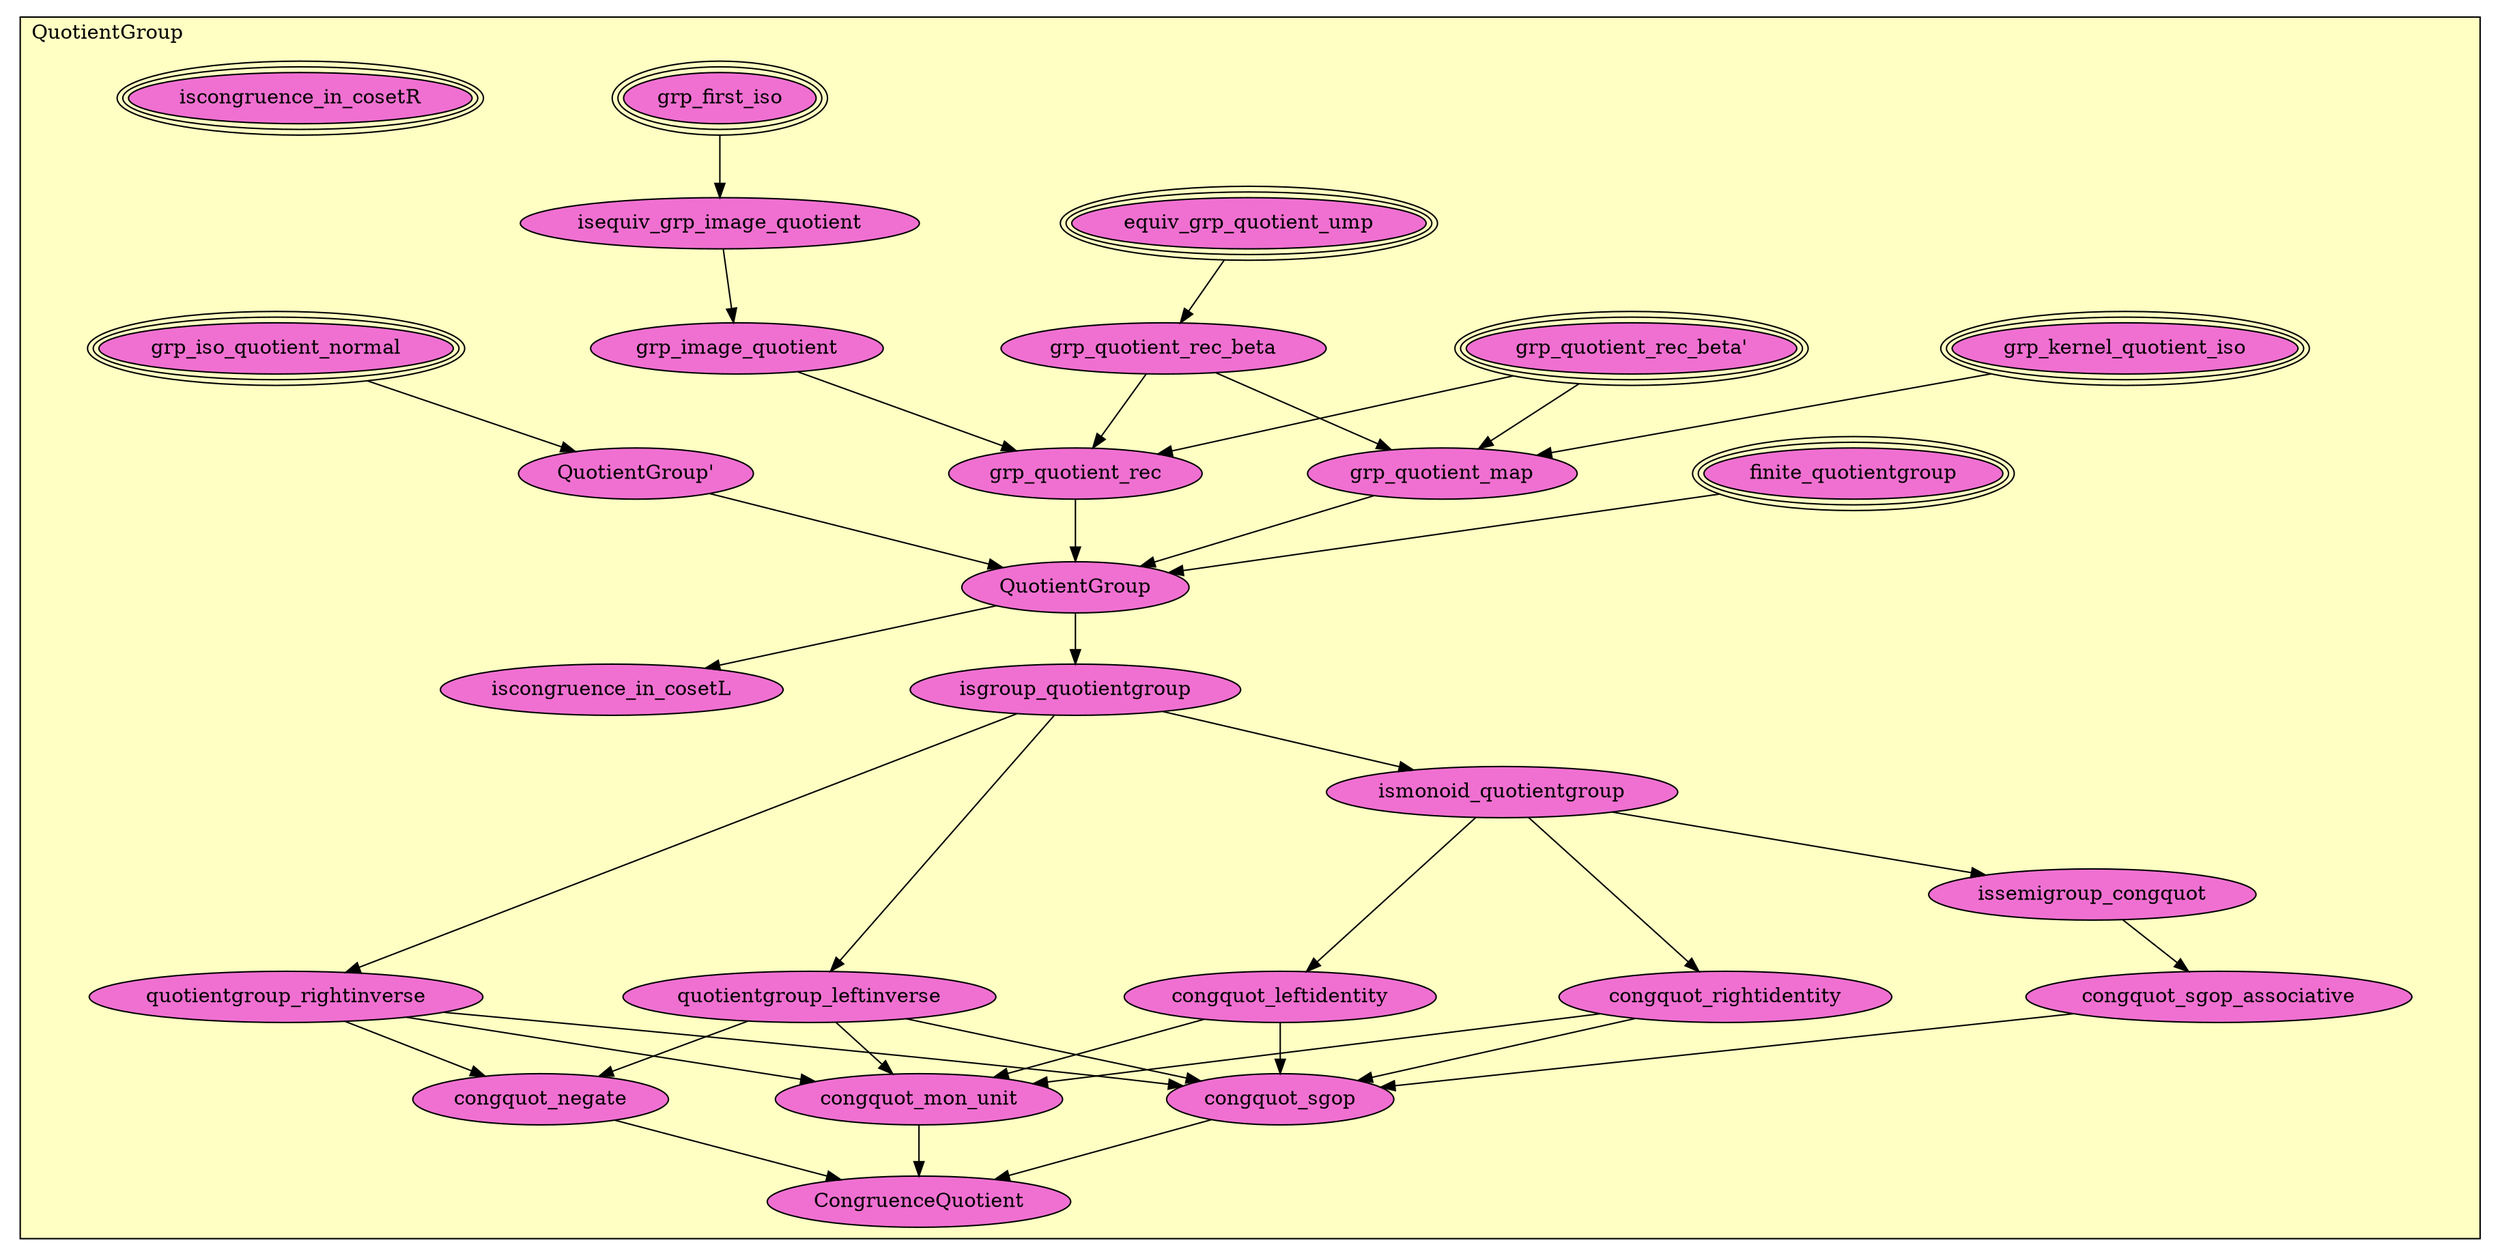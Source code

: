 digraph HoTT_Algebra_Groups_QuotientGroup {
  graph [ratio=0.5]
  node [style=filled]
QuotientGroup_grp_kernel_quotient_iso [label="grp_kernel_quotient_iso", URL=<QuotientGroup.html#grp_kernel_quotient_iso>, peripheries=3, fillcolor="#F070D1"] ;
QuotientGroup_finite_quotientgroup [label="finite_quotientgroup", URL=<QuotientGroup.html#finite_quotientgroup>, peripheries=3, fillcolor="#F070D1"] ;
QuotientGroup_grp_first_iso [label="grp_first_iso", URL=<QuotientGroup.html#grp_first_iso>, peripheries=3, fillcolor="#F070D1"] ;
QuotientGroup_isequiv_grp_image_quotient [label="isequiv_grp_image_quotient", URL=<QuotientGroup.html#isequiv_grp_image_quotient>, fillcolor="#F070D1"] ;
QuotientGroup_grp_image_quotient [label="grp_image_quotient", URL=<QuotientGroup.html#grp_image_quotient>, fillcolor="#F070D1"] ;
QuotientGroup_equiv_grp_quotient_ump [label="equiv_grp_quotient_ump", URL=<QuotientGroup.html#equiv_grp_quotient_ump>, peripheries=3, fillcolor="#F070D1"] ;
QuotientGroup_grp_iso_quotient_normal [label="grp_iso_quotient_normal", URL=<QuotientGroup.html#grp_iso_quotient_normal>, peripheries=3, fillcolor="#F070D1"] ;
QuotientGroup_grp_quotient_rec_beta_ [label="grp_quotient_rec_beta'", URL=<QuotientGroup.html#grp_quotient_rec_beta'>, peripheries=3, fillcolor="#F070D1"] ;
QuotientGroup_grp_quotient_rec_beta [label="grp_quotient_rec_beta", URL=<QuotientGroup.html#grp_quotient_rec_beta>, fillcolor="#F070D1"] ;
QuotientGroup_QuotientGroup_ [label="QuotientGroup'", URL=<QuotientGroup.html#QuotientGroup'>, fillcolor="#F070D1"] ;
QuotientGroup_grp_quotient_rec [label="grp_quotient_rec", URL=<QuotientGroup.html#grp_quotient_rec>, fillcolor="#F070D1"] ;
QuotientGroup_grp_quotient_map [label="grp_quotient_map", URL=<QuotientGroup.html#grp_quotient_map>, fillcolor="#F070D1"] ;
QuotientGroup_QuotientGroup [label="QuotientGroup", URL=<QuotientGroup.html#QuotientGroup>, fillcolor="#F070D1"] ;
QuotientGroup_iscongruence_in_cosetR [label="iscongruence_in_cosetR", URL=<QuotientGroup.html#iscongruence_in_cosetR>, peripheries=3, fillcolor="#F070D1"] ;
QuotientGroup_iscongruence_in_cosetL [label="iscongruence_in_cosetL", URL=<QuotientGroup.html#iscongruence_in_cosetL>, fillcolor="#F070D1"] ;
QuotientGroup_isgroup_quotientgroup [label="isgroup_quotientgroup", URL=<QuotientGroup.html#isgroup_quotientgroup>, fillcolor="#F070D1"] ;
QuotientGroup_quotientgroup_rightinverse [label="quotientgroup_rightinverse", URL=<QuotientGroup.html#quotientgroup_rightinverse>, fillcolor="#F070D1"] ;
QuotientGroup_quotientgroup_leftinverse [label="quotientgroup_leftinverse", URL=<QuotientGroup.html#quotientgroup_leftinverse>, fillcolor="#F070D1"] ;
QuotientGroup_ismonoid_quotientgroup [label="ismonoid_quotientgroup", URL=<QuotientGroup.html#ismonoid_quotientgroup>, fillcolor="#F070D1"] ;
QuotientGroup_congquot_rightidentity [label="congquot_rightidentity", URL=<QuotientGroup.html#congquot_rightidentity>, fillcolor="#F070D1"] ;
QuotientGroup_congquot_leftidentity [label="congquot_leftidentity", URL=<QuotientGroup.html#congquot_leftidentity>, fillcolor="#F070D1"] ;
QuotientGroup_issemigroup_congquot [label="issemigroup_congquot", URL=<QuotientGroup.html#issemigroup_congquot>, fillcolor="#F070D1"] ;
QuotientGroup_congquot_sgop_associative [label="congquot_sgop_associative", URL=<QuotientGroup.html#congquot_sgop_associative>, fillcolor="#F070D1"] ;
QuotientGroup_congquot_negate [label="congquot_negate", URL=<QuotientGroup.html#congquot_negate>, fillcolor="#F070D1"] ;
QuotientGroup_congquot_mon_unit [label="congquot_mon_unit", URL=<QuotientGroup.html#congquot_mon_unit>, fillcolor="#F070D1"] ;
QuotientGroup_congquot_sgop [label="congquot_sgop", URL=<QuotientGroup.html#congquot_sgop>, fillcolor="#F070D1"] ;
QuotientGroup_CongruenceQuotient [label="CongruenceQuotient", URL=<QuotientGroup.html#CongruenceQuotient>, fillcolor="#F070D1"] ;
  QuotientGroup_grp_kernel_quotient_iso -> QuotientGroup_grp_quotient_map [] ;
  QuotientGroup_finite_quotientgroup -> QuotientGroup_QuotientGroup [] ;
  QuotientGroup_grp_first_iso -> QuotientGroup_isequiv_grp_image_quotient [] ;
  QuotientGroup_isequiv_grp_image_quotient -> QuotientGroup_grp_image_quotient [] ;
  QuotientGroup_grp_image_quotient -> QuotientGroup_grp_quotient_rec [] ;
  QuotientGroup_equiv_grp_quotient_ump -> QuotientGroup_grp_quotient_rec_beta [] ;
  QuotientGroup_grp_iso_quotient_normal -> QuotientGroup_QuotientGroup_ [] ;
  QuotientGroup_grp_quotient_rec_beta_ -> QuotientGroup_grp_quotient_rec [] ;
  QuotientGroup_grp_quotient_rec_beta_ -> QuotientGroup_grp_quotient_map [] ;
  QuotientGroup_grp_quotient_rec_beta -> QuotientGroup_grp_quotient_rec [] ;
  QuotientGroup_grp_quotient_rec_beta -> QuotientGroup_grp_quotient_map [] ;
  QuotientGroup_QuotientGroup_ -> QuotientGroup_QuotientGroup [] ;
  QuotientGroup_grp_quotient_rec -> QuotientGroup_QuotientGroup [] ;
  QuotientGroup_grp_quotient_map -> QuotientGroup_QuotientGroup [] ;
  QuotientGroup_QuotientGroup -> QuotientGroup_iscongruence_in_cosetL [] ;
  QuotientGroup_QuotientGroup -> QuotientGroup_isgroup_quotientgroup [] ;
  QuotientGroup_isgroup_quotientgroup -> QuotientGroup_quotientgroup_rightinverse [] ;
  QuotientGroup_isgroup_quotientgroup -> QuotientGroup_quotientgroup_leftinverse [] ;
  QuotientGroup_isgroup_quotientgroup -> QuotientGroup_ismonoid_quotientgroup [] ;
  QuotientGroup_quotientgroup_rightinverse -> QuotientGroup_congquot_negate [] ;
  QuotientGroup_quotientgroup_rightinverse -> QuotientGroup_congquot_mon_unit [] ;
  QuotientGroup_quotientgroup_rightinverse -> QuotientGroup_congquot_sgop [] ;
  QuotientGroup_quotientgroup_leftinverse -> QuotientGroup_congquot_negate [] ;
  QuotientGroup_quotientgroup_leftinverse -> QuotientGroup_congquot_mon_unit [] ;
  QuotientGroup_quotientgroup_leftinverse -> QuotientGroup_congquot_sgop [] ;
  QuotientGroup_ismonoid_quotientgroup -> QuotientGroup_congquot_rightidentity [] ;
  QuotientGroup_ismonoid_quotientgroup -> QuotientGroup_congquot_leftidentity [] ;
  QuotientGroup_ismonoid_quotientgroup -> QuotientGroup_issemigroup_congquot [] ;
  QuotientGroup_congquot_rightidentity -> QuotientGroup_congquot_mon_unit [] ;
  QuotientGroup_congquot_rightidentity -> QuotientGroup_congquot_sgop [] ;
  QuotientGroup_congquot_leftidentity -> QuotientGroup_congquot_mon_unit [] ;
  QuotientGroup_congquot_leftidentity -> QuotientGroup_congquot_sgop [] ;
  QuotientGroup_issemigroup_congquot -> QuotientGroup_congquot_sgop_associative [] ;
  QuotientGroup_congquot_sgop_associative -> QuotientGroup_congquot_sgop [] ;
  QuotientGroup_congquot_negate -> QuotientGroup_CongruenceQuotient [] ;
  QuotientGroup_congquot_mon_unit -> QuotientGroup_CongruenceQuotient [] ;
  QuotientGroup_congquot_sgop -> QuotientGroup_CongruenceQuotient [] ;
subgraph cluster_QuotientGroup { label="QuotientGroup"; fillcolor="#FFFFC3"; labeljust=l; style=filled 
QuotientGroup_CongruenceQuotient; QuotientGroup_congquot_sgop; QuotientGroup_congquot_mon_unit; QuotientGroup_congquot_negate; QuotientGroup_congquot_sgop_associative; QuotientGroup_issemigroup_congquot; QuotientGroup_congquot_leftidentity; QuotientGroup_congquot_rightidentity; QuotientGroup_ismonoid_quotientgroup; QuotientGroup_quotientgroup_leftinverse; QuotientGroup_quotientgroup_rightinverse; QuotientGroup_isgroup_quotientgroup; QuotientGroup_iscongruence_in_cosetL; QuotientGroup_iscongruence_in_cosetR; QuotientGroup_QuotientGroup; QuotientGroup_grp_quotient_map; QuotientGroup_grp_quotient_rec; QuotientGroup_QuotientGroup_; QuotientGroup_grp_quotient_rec_beta; QuotientGroup_grp_quotient_rec_beta_; QuotientGroup_grp_iso_quotient_normal; QuotientGroup_equiv_grp_quotient_ump; QuotientGroup_grp_image_quotient; QuotientGroup_isequiv_grp_image_quotient; QuotientGroup_grp_first_iso; QuotientGroup_finite_quotientgroup; QuotientGroup_grp_kernel_quotient_iso; };
} /* END */

